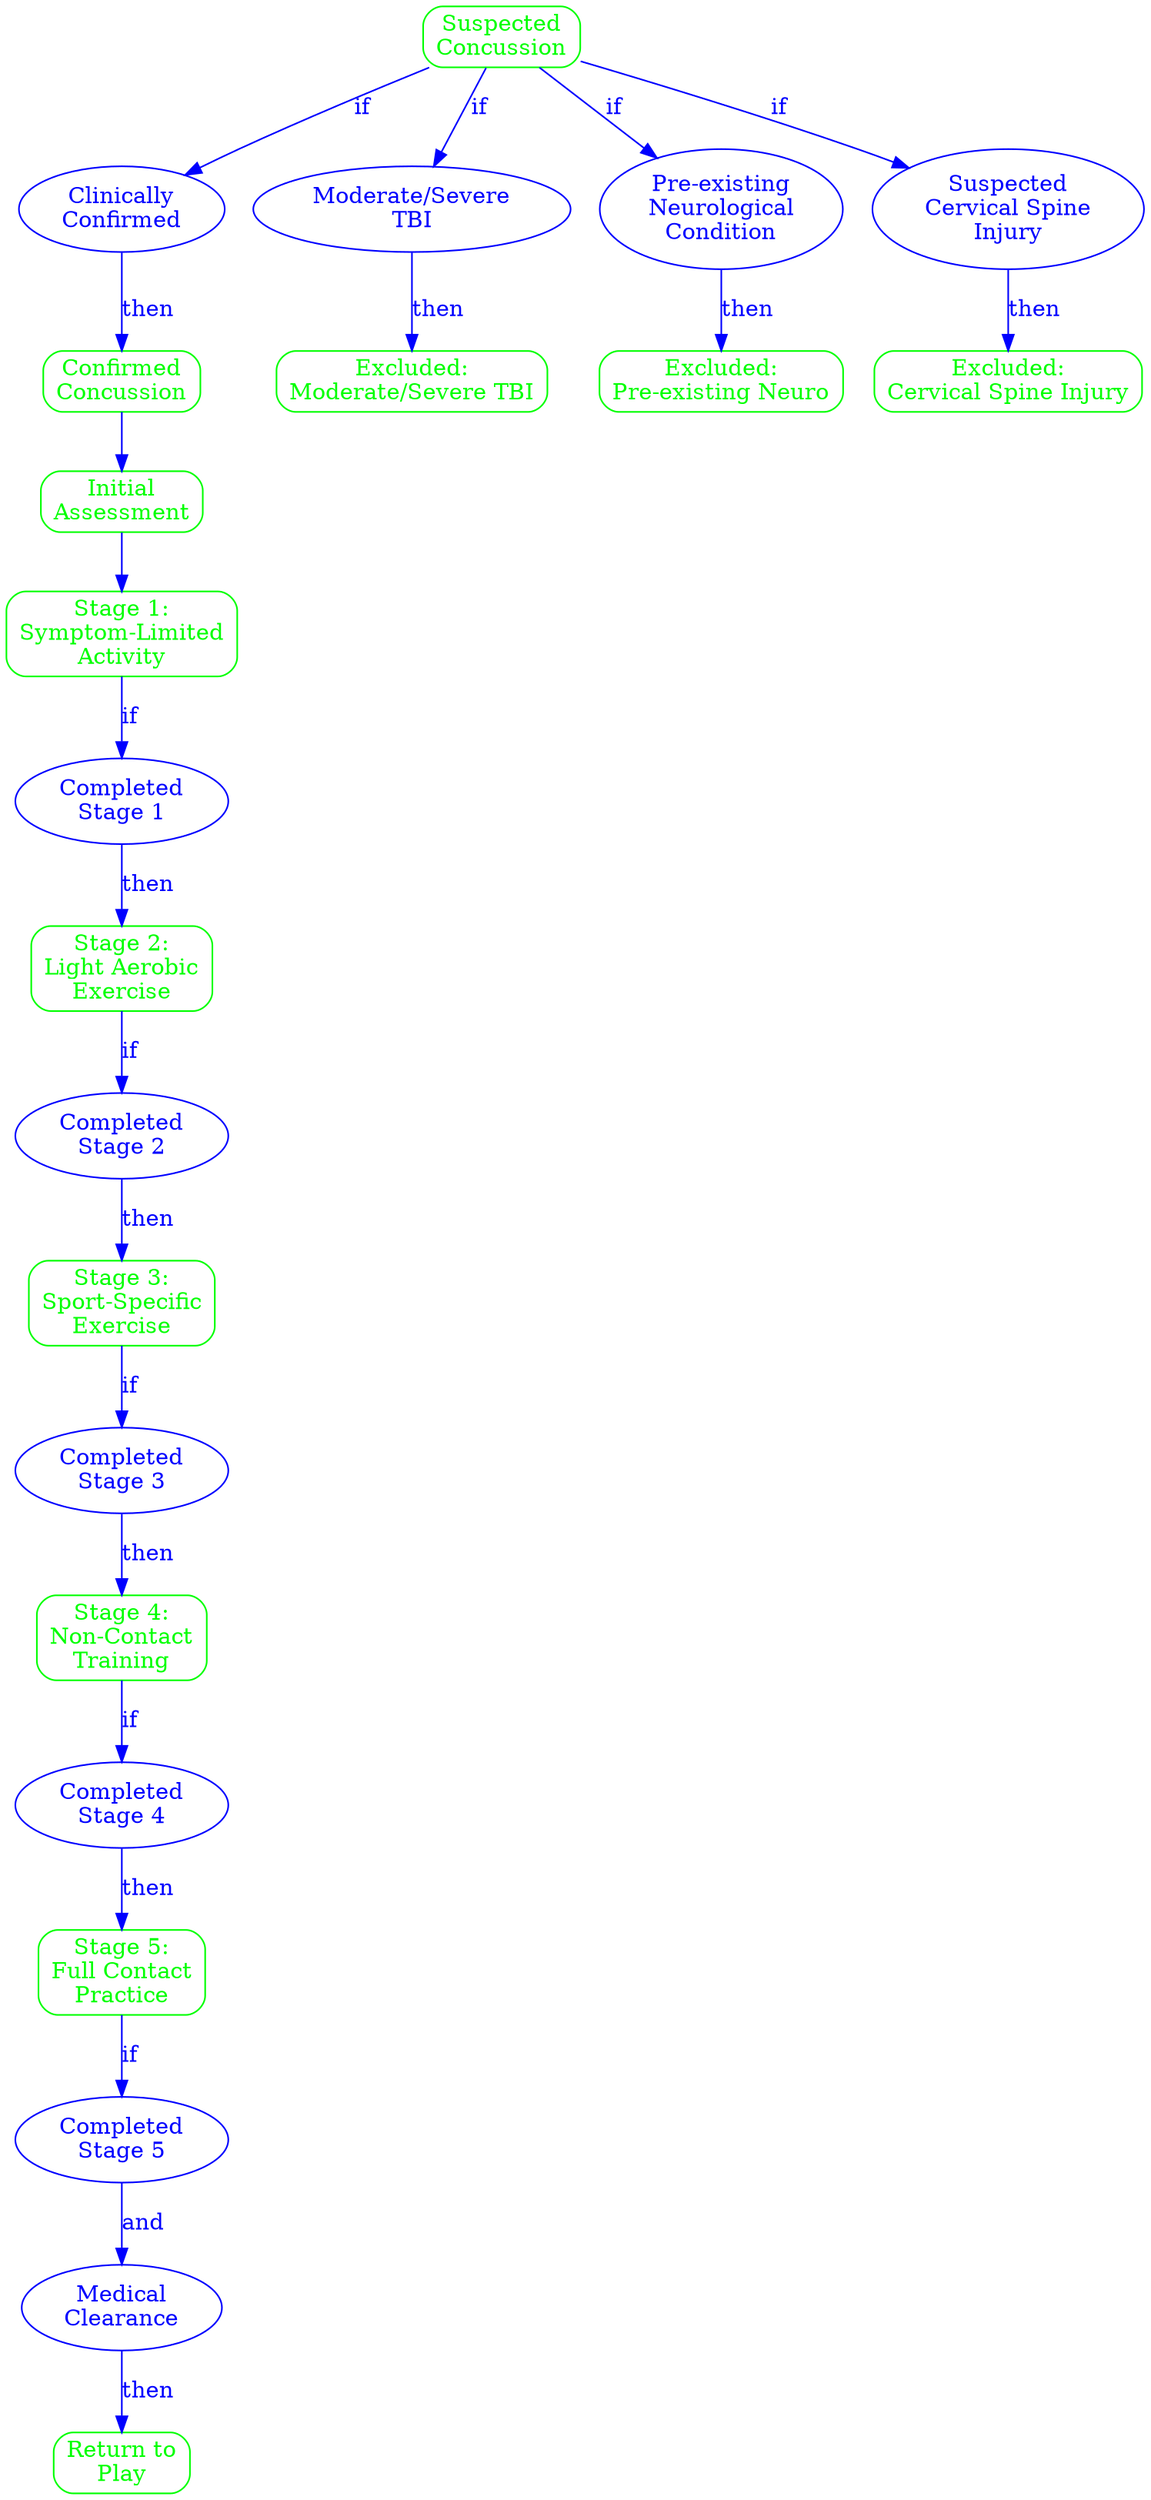 digraph RTP_Protocol {
    rankdir=TB;
    node [shape=box,style=rounded,color=green,fontcolor=green];
    Suspected_Concussion [label="Suspected\nConcussion", comment="All individuals presenting with signs, symptoms, or suspected diagnosis of a concussion sustained during participation in organized or recreational sports activities."];
    Confirmed_Concussion [label="Confirmed\nConcussion", comment="Individuals confirmed to have a concussion based on clinical evaluation."];
    Excluded_Moderate_Severe_TBI [label="Excluded:\nModerate/Severe TBI", comment="Individuals with suspected or confirmed moderate to severe traumatic brain injury (TBI) requiring hospitalization or specialized neurosurgical intervention."];
    Excluded_Preexisting_Neuro [label="Excluded:\nPre-existing Neuro", comment="Individuals with pre-existing neurological conditions that may confound concussion assessment and management."];
    Excluded_Cervical_Spine [label="Excluded:\nCervical Spine Injury", comment="Individuals with suspected cervical spine injury."];
    Initial_Assessment [label="Initial\nAssessment", comment="Remove from Play, Clinical Evaluation, Rest, Symptom Monitoring, Education"];
    Stage_1 [label="Stage 1:\nSymptom-Limited\nActivity", comment="Light aerobic exercise at an intensity that does not provoke symptoms."];
    Stage_2 [label="Stage 2:\nLight Aerobic\nExercise", comment="Increased intensity and duration of aerobic exercise. Introduction of sport-specific movements."];
    Stage_3 [label="Stage 3:\nSport-Specific\nExercise", comment="Progression to more complex sport-specific drills with increased intensity and duration. No contact activities."];
    Stage_4 [label="Stage 4:\nNon-Contact\nTraining", comment="Participation in regular training activities with the team, excluding contact."];
    Stage_5 [label="Stage 5:\nFull Contact\nPractice", comment="Return to full contact practice following medical clearance."];
    Return_to_Play [label="Return to\nPlay", comment="Return to full competition."];


    node [shape=ellipse,color=blue,fontcolor=blue];
    Clinically_Confirmed [label="Clinically\nConfirmed", comment="Confirmed to have a concussion based on clinical evaluation."];
    Mod_Sev_TBI [label="Moderate/Severe\nTBI", comment="Suspected or confirmed moderate to severe TBI requiring hospitalization or specialized neurosurgical intervention."];
    Preexisting_Neuro_Cond [label="Pre-existing\nNeurological\nCondition", comment="Pre-existing neurological conditions that may confound concussion assessment and management."];
    Susp_Cervical_Spine_Inj [label="Suspected\nCervical Spine\nInjury", comment="Suspected cervical spine injury."];
    Completed_Stage_1 [label="Completed\nStage 1", comment="Successfully completed Stage 1 without symptom recurrence."];
    Completed_Stage_2 [label="Completed\nStage 2", comment="Successfully completed Stage 2 without symptom recurrence."];
    Completed_Stage_3 [label="Completed\nStage 3", comment="Successfully completed Stage 3 without symptom recurrence."];
    Completed_Stage_4 [label="Completed\nStage 4", comment="Successfully completed Stage 4 without symptom recurrence."];
    Completed_Stage_5 [label="Completed\nStage 5", comment="Successfully completed Stage 5 without symptom recurrence."];
    Medical_Clearance [label="Medical\nClearance", comment="Final medical clearance for return to play granted by a healthcare professional."];

    edge [color=blue, fontcolor=blue];
    Suspected_Concussion -> Clinically_Confirmed [label="if"];
    Clinically_Confirmed -> Confirmed_Concussion [label="then"];
    Suspected_Concussion -> Mod_Sev_TBI [label="if"];
    Mod_Sev_TBI -> Excluded_Moderate_Severe_TBI [label="then"];
    Suspected_Concussion -> Preexisting_Neuro_Cond [label="if"];
    Preexisting_Neuro_Cond -> Excluded_Preexisting_Neuro [label="then"];
    Suspected_Concussion -> Susp_Cervical_Spine_Inj [label="if"];
    Susp_Cervical_Spine_Inj -> Excluded_Cervical_Spine [label="then"];
    Confirmed_Concussion -> Initial_Assessment;
    Initial_Assessment -> Stage_1;
    Stage_1 -> Completed_Stage_1 [label="if"];
    Completed_Stage_1 -> Stage_2 [label="then"];
    Stage_2 -> Completed_Stage_2 [label="if"];
    Completed_Stage_2 -> Stage_3 [label="then"];
    Stage_3 -> Completed_Stage_3 [label="if"];
    Completed_Stage_3 -> Stage_4 [label="then"];
    Stage_4 -> Completed_Stage_4 [label="if"];
    Completed_Stage_4 -> Stage_5 [label="then"];
    Stage_5 -> Completed_Stage_5 [label="if"];
    Completed_Stage_5 -> Medical_Clearance [label="and"];
    Medical_Clearance -> Return_to_Play [label="then"];
}